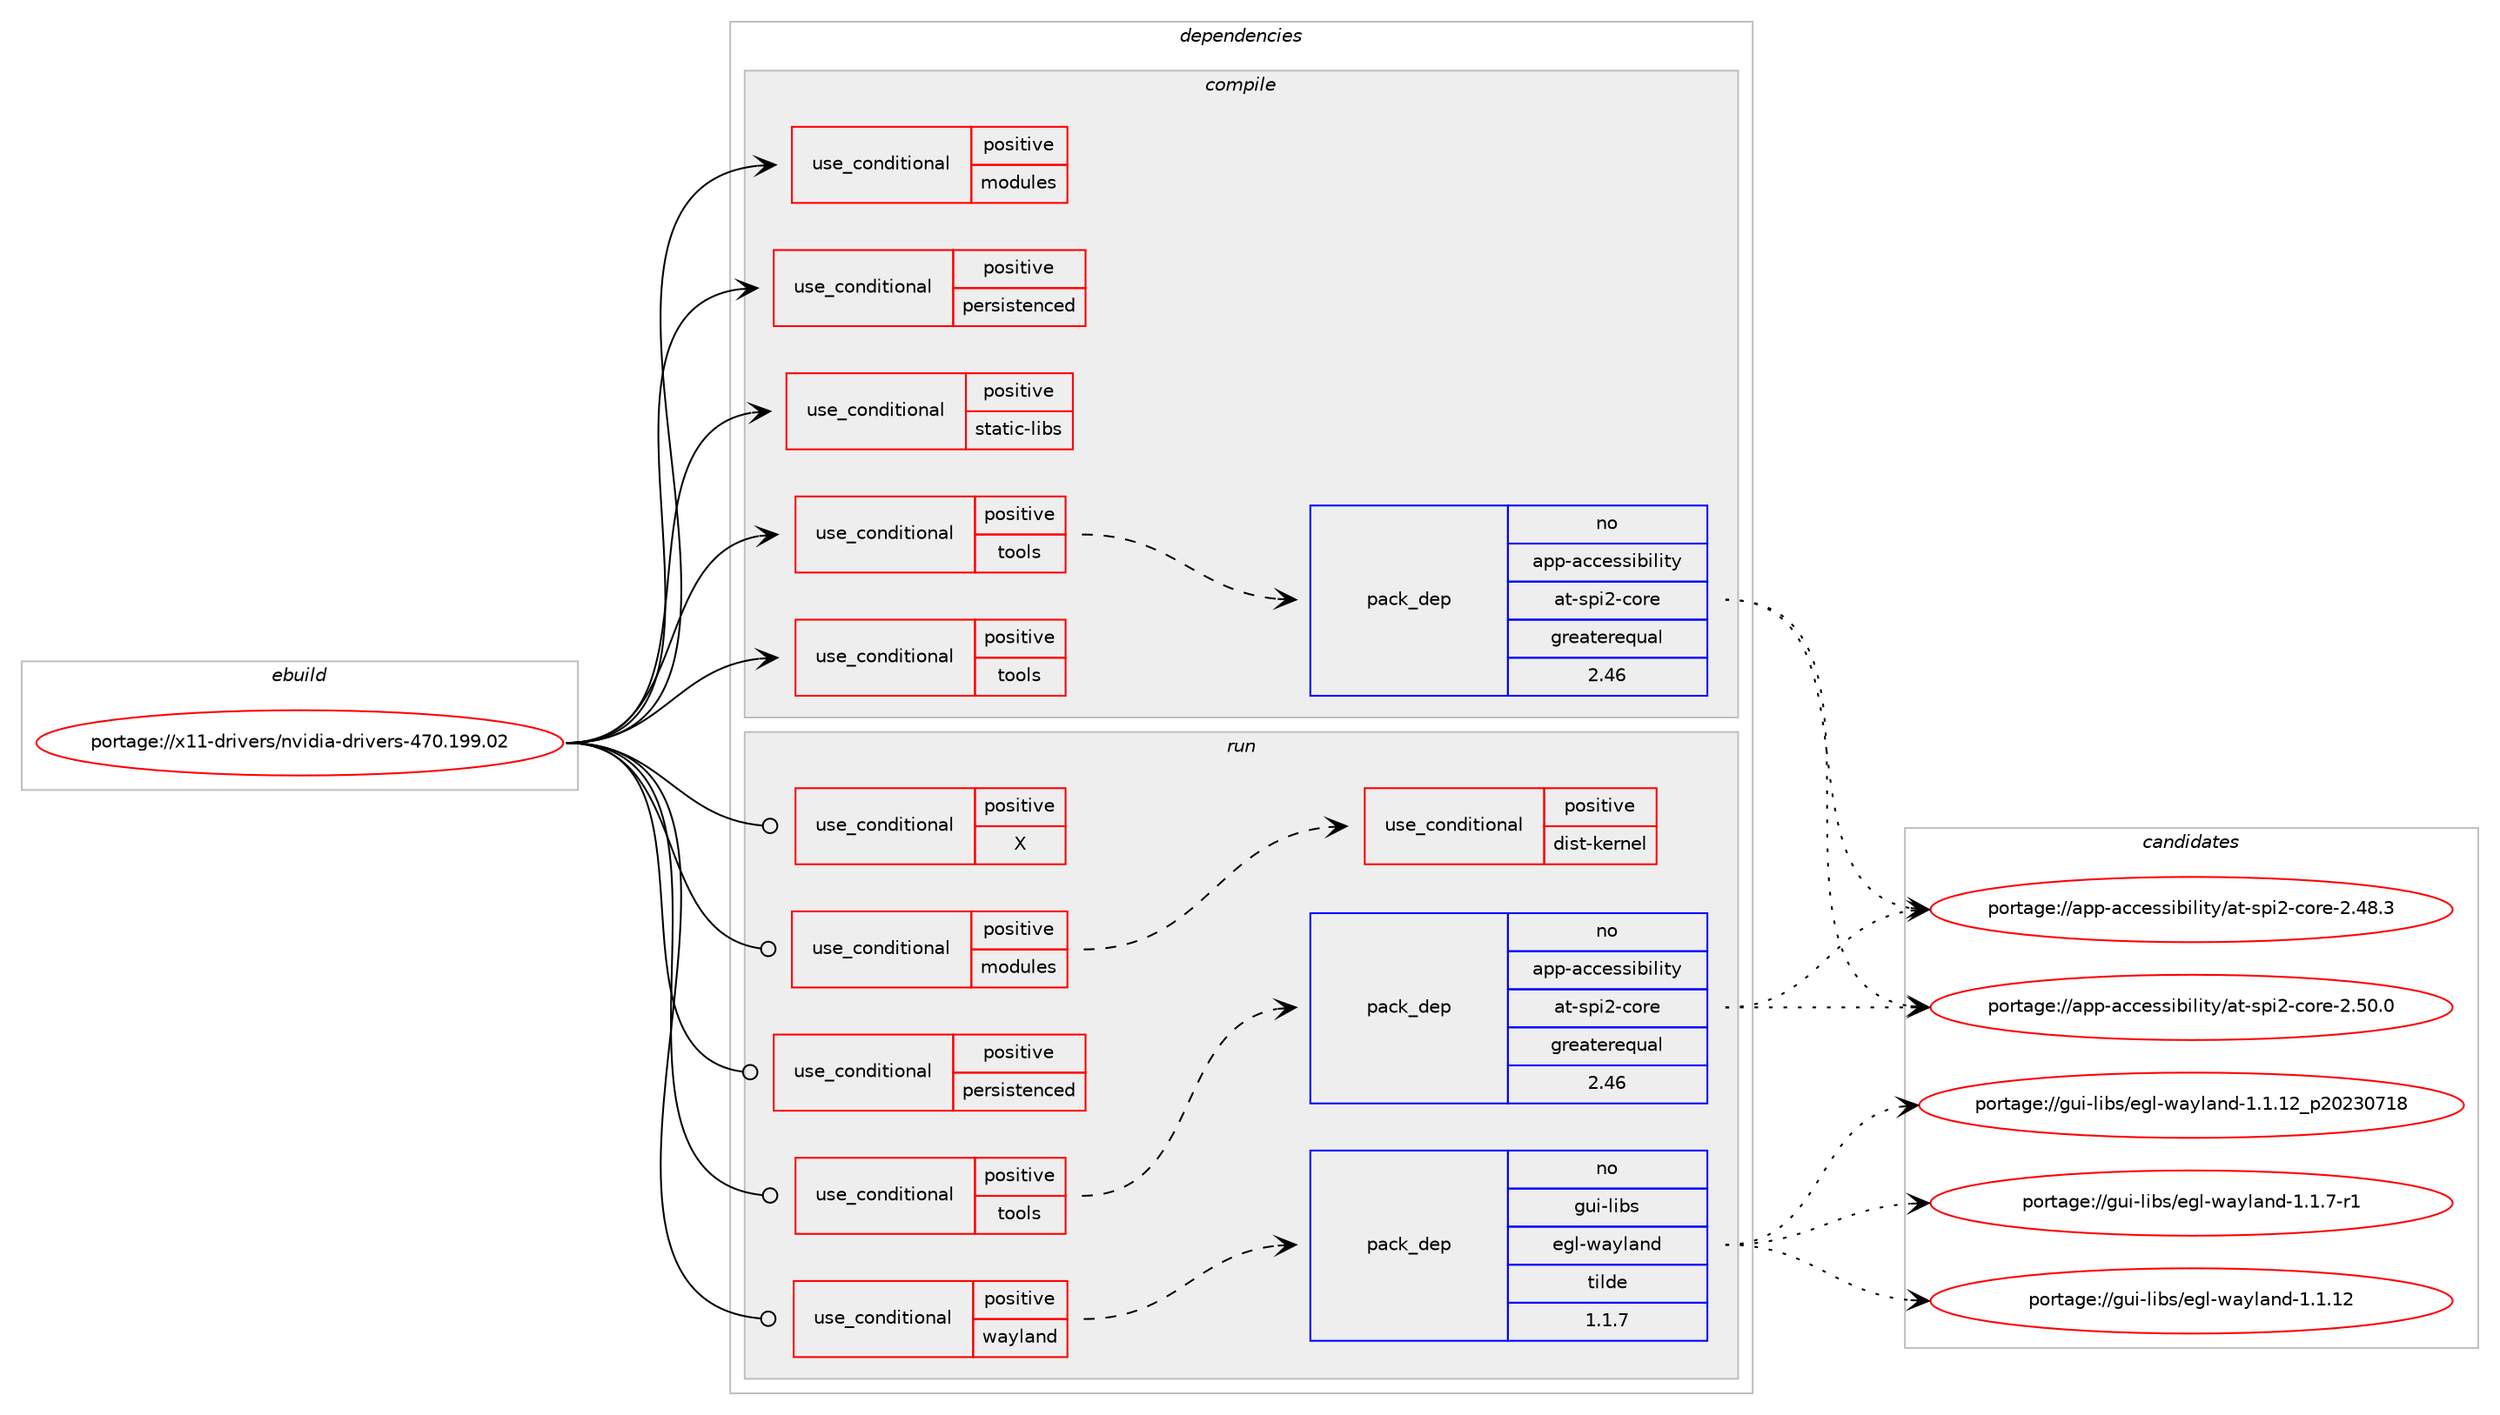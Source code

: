 digraph prolog {

# *************
# Graph options
# *************

newrank=true;
concentrate=true;
compound=true;
graph [rankdir=LR,fontname=Helvetica,fontsize=10,ranksep=1.5];#, ranksep=2.5, nodesep=0.2];
edge  [arrowhead=vee];
node  [fontname=Helvetica,fontsize=10];

# **********
# The ebuild
# **********

subgraph cluster_leftcol {
color=gray;
rank=same;
label=<<i>ebuild</i>>;
id [label="portage://x11-drivers/nvidia-drivers-470.199.02", color=red, width=4, href="../x11-drivers/nvidia-drivers-470.199.02.svg"];
}

# ****************
# The dependencies
# ****************

subgraph cluster_midcol {
color=gray;
label=<<i>dependencies</i>>;
subgraph cluster_compile {
fillcolor="#eeeeee";
style=filled;
label=<<i>compile</i>>;
subgraph cond760 {
dependency1675 [label=<<TABLE BORDER="0" CELLBORDER="1" CELLSPACING="0" CELLPADDING="4"><TR><TD ROWSPAN="3" CELLPADDING="10">use_conditional</TD></TR><TR><TD>positive</TD></TR><TR><TD>modules</TD></TR></TABLE>>, shape=none, color=red];
# *** BEGIN UNKNOWN DEPENDENCY TYPE (TODO) ***
# dependency1675 -> package_dependency(portage://x11-drivers/nvidia-drivers-470.199.02,install,no,virtual,linux-sources,none,[,,],[],[])
# *** END UNKNOWN DEPENDENCY TYPE (TODO) ***

}
id:e -> dependency1675:w [weight=20,style="solid",arrowhead="vee"];
subgraph cond761 {
dependency1676 [label=<<TABLE BORDER="0" CELLBORDER="1" CELLSPACING="0" CELLPADDING="4"><TR><TD ROWSPAN="3" CELLPADDING="10">use_conditional</TD></TR><TR><TD>positive</TD></TR><TR><TD>persistenced</TD></TR></TABLE>>, shape=none, color=red];
# *** BEGIN UNKNOWN DEPENDENCY TYPE (TODO) ***
# dependency1676 -> package_dependency(portage://x11-drivers/nvidia-drivers-470.199.02,install,no,acct-user,nvpd,none,[,,],[],[])
# *** END UNKNOWN DEPENDENCY TYPE (TODO) ***

# *** BEGIN UNKNOWN DEPENDENCY TYPE (TODO) ***
# dependency1676 -> package_dependency(portage://x11-drivers/nvidia-drivers-470.199.02,install,no,net-libs,libtirpc,none,[,,],any_same_slot,[])
# *** END UNKNOWN DEPENDENCY TYPE (TODO) ***

}
id:e -> dependency1676:w [weight=20,style="solid",arrowhead="vee"];
subgraph cond762 {
dependency1677 [label=<<TABLE BORDER="0" CELLBORDER="1" CELLSPACING="0" CELLPADDING="4"><TR><TD ROWSPAN="3" CELLPADDING="10">use_conditional</TD></TR><TR><TD>positive</TD></TR><TR><TD>static-libs</TD></TR></TABLE>>, shape=none, color=red];
# *** BEGIN UNKNOWN DEPENDENCY TYPE (TODO) ***
# dependency1677 -> package_dependency(portage://x11-drivers/nvidia-drivers-470.199.02,install,no,x11-libs,libX11,none,[,,],[],[])
# *** END UNKNOWN DEPENDENCY TYPE (TODO) ***

# *** BEGIN UNKNOWN DEPENDENCY TYPE (TODO) ***
# dependency1677 -> package_dependency(portage://x11-drivers/nvidia-drivers-470.199.02,install,no,x11-libs,libXext,none,[,,],[],[])
# *** END UNKNOWN DEPENDENCY TYPE (TODO) ***

}
id:e -> dependency1677:w [weight=20,style="solid",arrowhead="vee"];
subgraph cond763 {
dependency1678 [label=<<TABLE BORDER="0" CELLBORDER="1" CELLSPACING="0" CELLPADDING="4"><TR><TD ROWSPAN="3" CELLPADDING="10">use_conditional</TD></TR><TR><TD>positive</TD></TR><TR><TD>tools</TD></TR></TABLE>>, shape=none, color=red];
subgraph pack849 {
dependency1679 [label=<<TABLE BORDER="0" CELLBORDER="1" CELLSPACING="0" CELLPADDING="4" WIDTH="220"><TR><TD ROWSPAN="6" CELLPADDING="30">pack_dep</TD></TR><TR><TD WIDTH="110">no</TD></TR><TR><TD>app-accessibility</TD></TR><TR><TD>at-spi2-core</TD></TR><TR><TD>greaterequal</TD></TR><TR><TD>2.46</TD></TR></TABLE>>, shape=none, color=blue];
}
dependency1678:e -> dependency1679:w [weight=20,style="dashed",arrowhead="vee"];
# *** BEGIN UNKNOWN DEPENDENCY TYPE (TODO) ***
# dependency1678 -> package_dependency(portage://x11-drivers/nvidia-drivers-470.199.02,install,no,dev-libs,glib,none,[,,],[slot(2)],[])
# *** END UNKNOWN DEPENDENCY TYPE (TODO) ***

# *** BEGIN UNKNOWN DEPENDENCY TYPE (TODO) ***
# dependency1678 -> package_dependency(portage://x11-drivers/nvidia-drivers-470.199.02,install,no,dev-libs,jansson,none,[,,],any_same_slot,[])
# *** END UNKNOWN DEPENDENCY TYPE (TODO) ***

# *** BEGIN UNKNOWN DEPENDENCY TYPE (TODO) ***
# dependency1678 -> package_dependency(portage://x11-drivers/nvidia-drivers-470.199.02,install,no,media-libs,harfbuzz,none,[,,],any_same_slot,[])
# *** END UNKNOWN DEPENDENCY TYPE (TODO) ***

# *** BEGIN UNKNOWN DEPENDENCY TYPE (TODO) ***
# dependency1678 -> package_dependency(portage://x11-drivers/nvidia-drivers-470.199.02,install,no,x11-libs,cairo,none,[,,],[],[])
# *** END UNKNOWN DEPENDENCY TYPE (TODO) ***

# *** BEGIN UNKNOWN DEPENDENCY TYPE (TODO) ***
# dependency1678 -> package_dependency(portage://x11-drivers/nvidia-drivers-470.199.02,install,no,x11-libs,gdk-pixbuf,none,[,,],[slot(2)],[])
# *** END UNKNOWN DEPENDENCY TYPE (TODO) ***

# *** BEGIN UNKNOWN DEPENDENCY TYPE (TODO) ***
# dependency1678 -> package_dependency(portage://x11-drivers/nvidia-drivers-470.199.02,install,no,x11-libs,gtk+,none,[,,],[slot(3)],[use(enable(X),none)])
# *** END UNKNOWN DEPENDENCY TYPE (TODO) ***

# *** BEGIN UNKNOWN DEPENDENCY TYPE (TODO) ***
# dependency1678 -> package_dependency(portage://x11-drivers/nvidia-drivers-470.199.02,install,no,x11-libs,libX11,none,[,,],[],[])
# *** END UNKNOWN DEPENDENCY TYPE (TODO) ***

# *** BEGIN UNKNOWN DEPENDENCY TYPE (TODO) ***
# dependency1678 -> package_dependency(portage://x11-drivers/nvidia-drivers-470.199.02,install,no,x11-libs,libXext,none,[,,],[],[])
# *** END UNKNOWN DEPENDENCY TYPE (TODO) ***

# *** BEGIN UNKNOWN DEPENDENCY TYPE (TODO) ***
# dependency1678 -> package_dependency(portage://x11-drivers/nvidia-drivers-470.199.02,install,no,x11-libs,libXxf86vm,none,[,,],[],[])
# *** END UNKNOWN DEPENDENCY TYPE (TODO) ***

# *** BEGIN UNKNOWN DEPENDENCY TYPE (TODO) ***
# dependency1678 -> package_dependency(portage://x11-drivers/nvidia-drivers-470.199.02,install,no,x11-libs,pango,none,[,,],[],[])
# *** END UNKNOWN DEPENDENCY TYPE (TODO) ***

}
id:e -> dependency1678:w [weight=20,style="solid",arrowhead="vee"];
subgraph cond764 {
dependency1680 [label=<<TABLE BORDER="0" CELLBORDER="1" CELLSPACING="0" CELLPADDING="4"><TR><TD ROWSPAN="3" CELLPADDING="10">use_conditional</TD></TR><TR><TD>positive</TD></TR><TR><TD>tools</TD></TR></TABLE>>, shape=none, color=red];
# *** BEGIN UNKNOWN DEPENDENCY TYPE (TODO) ***
# dependency1680 -> package_dependency(portage://x11-drivers/nvidia-drivers-470.199.02,install,no,media-libs,libglvnd,none,[,,],[],[])
# *** END UNKNOWN DEPENDENCY TYPE (TODO) ***

# *** BEGIN UNKNOWN DEPENDENCY TYPE (TODO) ***
# dependency1680 -> package_dependency(portage://x11-drivers/nvidia-drivers-470.199.02,install,no,sys-apps,dbus,none,[,,],[],[])
# *** END UNKNOWN DEPENDENCY TYPE (TODO) ***

# *** BEGIN UNKNOWN DEPENDENCY TYPE (TODO) ***
# dependency1680 -> package_dependency(portage://x11-drivers/nvidia-drivers-470.199.02,install,no,x11-base,xorg-proto,none,[,,],[],[])
# *** END UNKNOWN DEPENDENCY TYPE (TODO) ***

# *** BEGIN UNKNOWN DEPENDENCY TYPE (TODO) ***
# dependency1680 -> package_dependency(portage://x11-drivers/nvidia-drivers-470.199.02,install,no,x11-libs,libXrandr,none,[,,],[],[])
# *** END UNKNOWN DEPENDENCY TYPE (TODO) ***

# *** BEGIN UNKNOWN DEPENDENCY TYPE (TODO) ***
# dependency1680 -> package_dependency(portage://x11-drivers/nvidia-drivers-470.199.02,install,no,x11-libs,libXv,none,[,,],[],[])
# *** END UNKNOWN DEPENDENCY TYPE (TODO) ***

# *** BEGIN UNKNOWN DEPENDENCY TYPE (TODO) ***
# dependency1680 -> package_dependency(portage://x11-drivers/nvidia-drivers-470.199.02,install,no,x11-libs,libvdpau,none,[,,],[],[])
# *** END UNKNOWN DEPENDENCY TYPE (TODO) ***

}
id:e -> dependency1680:w [weight=20,style="solid",arrowhead="vee"];
# *** BEGIN UNKNOWN DEPENDENCY TYPE (TODO) ***
# id -> package_dependency(portage://x11-drivers/nvidia-drivers-470.199.02,install,no,acct-group,video,none,[,,],[],[])
# *** END UNKNOWN DEPENDENCY TYPE (TODO) ***

}
subgraph cluster_compileandrun {
fillcolor="#eeeeee";
style=filled;
label=<<i>compile and run</i>>;
}
subgraph cluster_run {
fillcolor="#eeeeee";
style=filled;
label=<<i>run</i>>;
subgraph cond765 {
dependency1681 [label=<<TABLE BORDER="0" CELLBORDER="1" CELLSPACING="0" CELLPADDING="4"><TR><TD ROWSPAN="3" CELLPADDING="10">use_conditional</TD></TR><TR><TD>positive</TD></TR><TR><TD>X</TD></TR></TABLE>>, shape=none, color=red];
# *** BEGIN UNKNOWN DEPENDENCY TYPE (TODO) ***
# dependency1681 -> package_dependency(portage://x11-drivers/nvidia-drivers-470.199.02,run,no,media-libs,libglvnd,none,[,,],[],[use(enable(X),none),use(optenable(abi_x86_32),negative)])
# *** END UNKNOWN DEPENDENCY TYPE (TODO) ***

# *** BEGIN UNKNOWN DEPENDENCY TYPE (TODO) ***
# dependency1681 -> package_dependency(portage://x11-drivers/nvidia-drivers-470.199.02,run,no,x11-libs,libX11,none,[,,],[],[use(optenable(abi_x86_32),negative)])
# *** END UNKNOWN DEPENDENCY TYPE (TODO) ***

# *** BEGIN UNKNOWN DEPENDENCY TYPE (TODO) ***
# dependency1681 -> package_dependency(portage://x11-drivers/nvidia-drivers-470.199.02,run,no,x11-libs,libXext,none,[,,],[],[use(optenable(abi_x86_32),negative)])
# *** END UNKNOWN DEPENDENCY TYPE (TODO) ***

}
id:e -> dependency1681:w [weight=20,style="solid",arrowhead="odot"];
subgraph cond766 {
dependency1682 [label=<<TABLE BORDER="0" CELLBORDER="1" CELLSPACING="0" CELLPADDING="4"><TR><TD ROWSPAN="3" CELLPADDING="10">use_conditional</TD></TR><TR><TD>positive</TD></TR><TR><TD>modules</TD></TR></TABLE>>, shape=none, color=red];
# *** BEGIN UNKNOWN DEPENDENCY TYPE (TODO) ***
# dependency1682 -> package_dependency(portage://x11-drivers/nvidia-drivers-470.199.02,run,no,sys-apps,kmod,none,[,,],[],[use(enable(tools),none)])
# *** END UNKNOWN DEPENDENCY TYPE (TODO) ***

subgraph cond767 {
dependency1683 [label=<<TABLE BORDER="0" CELLBORDER="1" CELLSPACING="0" CELLPADDING="4"><TR><TD ROWSPAN="3" CELLPADDING="10">use_conditional</TD></TR><TR><TD>positive</TD></TR><TR><TD>dist-kernel</TD></TR></TABLE>>, shape=none, color=red];
# *** BEGIN UNKNOWN DEPENDENCY TYPE (TODO) ***
# dependency1683 -> package_dependency(portage://x11-drivers/nvidia-drivers-470.199.02,run,no,virtual,dist-kernel,none,[,,],any_same_slot,[])
# *** END UNKNOWN DEPENDENCY TYPE (TODO) ***

}
dependency1682:e -> dependency1683:w [weight=20,style="dashed",arrowhead="vee"];
}
id:e -> dependency1682:w [weight=20,style="solid",arrowhead="odot"];
subgraph cond768 {
dependency1684 [label=<<TABLE BORDER="0" CELLBORDER="1" CELLSPACING="0" CELLPADDING="4"><TR><TD ROWSPAN="3" CELLPADDING="10">use_conditional</TD></TR><TR><TD>positive</TD></TR><TR><TD>persistenced</TD></TR></TABLE>>, shape=none, color=red];
# *** BEGIN UNKNOWN DEPENDENCY TYPE (TODO) ***
# dependency1684 -> package_dependency(portage://x11-drivers/nvidia-drivers-470.199.02,run,no,acct-user,nvpd,none,[,,],[],[])
# *** END UNKNOWN DEPENDENCY TYPE (TODO) ***

# *** BEGIN UNKNOWN DEPENDENCY TYPE (TODO) ***
# dependency1684 -> package_dependency(portage://x11-drivers/nvidia-drivers-470.199.02,run,no,net-libs,libtirpc,none,[,,],any_same_slot,[])
# *** END UNKNOWN DEPENDENCY TYPE (TODO) ***

}
id:e -> dependency1684:w [weight=20,style="solid",arrowhead="odot"];
subgraph cond769 {
dependency1685 [label=<<TABLE BORDER="0" CELLBORDER="1" CELLSPACING="0" CELLPADDING="4"><TR><TD ROWSPAN="3" CELLPADDING="10">use_conditional</TD></TR><TR><TD>positive</TD></TR><TR><TD>tools</TD></TR></TABLE>>, shape=none, color=red];
subgraph pack850 {
dependency1686 [label=<<TABLE BORDER="0" CELLBORDER="1" CELLSPACING="0" CELLPADDING="4" WIDTH="220"><TR><TD ROWSPAN="6" CELLPADDING="30">pack_dep</TD></TR><TR><TD WIDTH="110">no</TD></TR><TR><TD>app-accessibility</TD></TR><TR><TD>at-spi2-core</TD></TR><TR><TD>greaterequal</TD></TR><TR><TD>2.46</TD></TR></TABLE>>, shape=none, color=blue];
}
dependency1685:e -> dependency1686:w [weight=20,style="dashed",arrowhead="vee"];
# *** BEGIN UNKNOWN DEPENDENCY TYPE (TODO) ***
# dependency1685 -> package_dependency(portage://x11-drivers/nvidia-drivers-470.199.02,run,no,dev-libs,glib,none,[,,],[slot(2)],[])
# *** END UNKNOWN DEPENDENCY TYPE (TODO) ***

# *** BEGIN UNKNOWN DEPENDENCY TYPE (TODO) ***
# dependency1685 -> package_dependency(portage://x11-drivers/nvidia-drivers-470.199.02,run,no,dev-libs,jansson,none,[,,],any_same_slot,[])
# *** END UNKNOWN DEPENDENCY TYPE (TODO) ***

# *** BEGIN UNKNOWN DEPENDENCY TYPE (TODO) ***
# dependency1685 -> package_dependency(portage://x11-drivers/nvidia-drivers-470.199.02,run,no,media-libs,harfbuzz,none,[,,],any_same_slot,[])
# *** END UNKNOWN DEPENDENCY TYPE (TODO) ***

# *** BEGIN UNKNOWN DEPENDENCY TYPE (TODO) ***
# dependency1685 -> package_dependency(portage://x11-drivers/nvidia-drivers-470.199.02,run,no,x11-libs,cairo,none,[,,],[],[])
# *** END UNKNOWN DEPENDENCY TYPE (TODO) ***

# *** BEGIN UNKNOWN DEPENDENCY TYPE (TODO) ***
# dependency1685 -> package_dependency(portage://x11-drivers/nvidia-drivers-470.199.02,run,no,x11-libs,gdk-pixbuf,none,[,,],[slot(2)],[])
# *** END UNKNOWN DEPENDENCY TYPE (TODO) ***

# *** BEGIN UNKNOWN DEPENDENCY TYPE (TODO) ***
# dependency1685 -> package_dependency(portage://x11-drivers/nvidia-drivers-470.199.02,run,no,x11-libs,gtk+,none,[,,],[slot(3)],[use(enable(X),none)])
# *** END UNKNOWN DEPENDENCY TYPE (TODO) ***

# *** BEGIN UNKNOWN DEPENDENCY TYPE (TODO) ***
# dependency1685 -> package_dependency(portage://x11-drivers/nvidia-drivers-470.199.02,run,no,x11-libs,libX11,none,[,,],[],[])
# *** END UNKNOWN DEPENDENCY TYPE (TODO) ***

# *** BEGIN UNKNOWN DEPENDENCY TYPE (TODO) ***
# dependency1685 -> package_dependency(portage://x11-drivers/nvidia-drivers-470.199.02,run,no,x11-libs,libXext,none,[,,],[],[])
# *** END UNKNOWN DEPENDENCY TYPE (TODO) ***

# *** BEGIN UNKNOWN DEPENDENCY TYPE (TODO) ***
# dependency1685 -> package_dependency(portage://x11-drivers/nvidia-drivers-470.199.02,run,no,x11-libs,libXxf86vm,none,[,,],[],[])
# *** END UNKNOWN DEPENDENCY TYPE (TODO) ***

# *** BEGIN UNKNOWN DEPENDENCY TYPE (TODO) ***
# dependency1685 -> package_dependency(portage://x11-drivers/nvidia-drivers-470.199.02,run,no,x11-libs,pango,none,[,,],[],[])
# *** END UNKNOWN DEPENDENCY TYPE (TODO) ***

}
id:e -> dependency1685:w [weight=20,style="solid",arrowhead="odot"];
subgraph cond770 {
dependency1687 [label=<<TABLE BORDER="0" CELLBORDER="1" CELLSPACING="0" CELLPADDING="4"><TR><TD ROWSPAN="3" CELLPADDING="10">use_conditional</TD></TR><TR><TD>positive</TD></TR><TR><TD>wayland</TD></TR></TABLE>>, shape=none, color=red];
subgraph pack851 {
dependency1688 [label=<<TABLE BORDER="0" CELLBORDER="1" CELLSPACING="0" CELLPADDING="4" WIDTH="220"><TR><TD ROWSPAN="6" CELLPADDING="30">pack_dep</TD></TR><TR><TD WIDTH="110">no</TD></TR><TR><TD>gui-libs</TD></TR><TR><TD>egl-wayland</TD></TR><TR><TD>tilde</TD></TR><TR><TD>1.1.7</TD></TR></TABLE>>, shape=none, color=blue];
}
dependency1687:e -> dependency1688:w [weight=20,style="dashed",arrowhead="vee"];
# *** BEGIN UNKNOWN DEPENDENCY TYPE (TODO) ***
# dependency1687 -> package_dependency(portage://x11-drivers/nvidia-drivers-470.199.02,run,no,media-libs,libglvnd,none,[,,],[],[])
# *** END UNKNOWN DEPENDENCY TYPE (TODO) ***

}
id:e -> dependency1687:w [weight=20,style="solid",arrowhead="odot"];
# *** BEGIN UNKNOWN DEPENDENCY TYPE (TODO) ***
# id -> package_dependency(portage://x11-drivers/nvidia-drivers-470.199.02,run,no,acct-group,video,none,[,,],[],[])
# *** END UNKNOWN DEPENDENCY TYPE (TODO) ***

# *** BEGIN UNKNOWN DEPENDENCY TYPE (TODO) ***
# id -> package_dependency(portage://x11-drivers/nvidia-drivers-470.199.02,run,no,sys-libs,glibc,none,[,,],[],[])
# *** END UNKNOWN DEPENDENCY TYPE (TODO) ***

}
}

# **************
# The candidates
# **************

subgraph cluster_choices {
rank=same;
color=gray;
label=<<i>candidates</i>>;

subgraph choice849 {
color=black;
nodesep=1;
choice97112112459799991011151151059810510810511612147971164511511210550459911111410145504652564651 [label="portage://app-accessibility/at-spi2-core-2.48.3", color=red, width=4,href="../app-accessibility/at-spi2-core-2.48.3.svg"];
choice97112112459799991011151151059810510810511612147971164511511210550459911111410145504653484648 [label="portage://app-accessibility/at-spi2-core-2.50.0", color=red, width=4,href="../app-accessibility/at-spi2-core-2.50.0.svg"];
dependency1679:e -> choice97112112459799991011151151059810510810511612147971164511511210550459911111410145504652564651:w [style=dotted,weight="100"];
dependency1679:e -> choice97112112459799991011151151059810510810511612147971164511511210550459911111410145504653484648:w [style=dotted,weight="100"];
}
subgraph choice850 {
color=black;
nodesep=1;
choice97112112459799991011151151059810510810511612147971164511511210550459911111410145504652564651 [label="portage://app-accessibility/at-spi2-core-2.48.3", color=red, width=4,href="../app-accessibility/at-spi2-core-2.48.3.svg"];
choice97112112459799991011151151059810510810511612147971164511511210550459911111410145504653484648 [label="portage://app-accessibility/at-spi2-core-2.50.0", color=red, width=4,href="../app-accessibility/at-spi2-core-2.50.0.svg"];
dependency1686:e -> choice97112112459799991011151151059810510810511612147971164511511210550459911111410145504652564651:w [style=dotted,weight="100"];
dependency1686:e -> choice97112112459799991011151151059810510810511612147971164511511210550459911111410145504653484648:w [style=dotted,weight="100"];
}
subgraph choice851 {
color=black;
nodesep=1;
choice10311710545108105981154710110310845119971211089711010045494649464950 [label="portage://gui-libs/egl-wayland-1.1.12", color=red, width=4,href="../gui-libs/egl-wayland-1.1.12.svg"];
choice10311710545108105981154710110310845119971211089711010045494649464950951125048505148554956 [label="portage://gui-libs/egl-wayland-1.1.12_p20230718", color=red, width=4,href="../gui-libs/egl-wayland-1.1.12_p20230718.svg"];
choice1031171054510810598115471011031084511997121108971101004549464946554511449 [label="portage://gui-libs/egl-wayland-1.1.7-r1", color=red, width=4,href="../gui-libs/egl-wayland-1.1.7-r1.svg"];
dependency1688:e -> choice10311710545108105981154710110310845119971211089711010045494649464950:w [style=dotted,weight="100"];
dependency1688:e -> choice10311710545108105981154710110310845119971211089711010045494649464950951125048505148554956:w [style=dotted,weight="100"];
dependency1688:e -> choice1031171054510810598115471011031084511997121108971101004549464946554511449:w [style=dotted,weight="100"];
}
}

}
